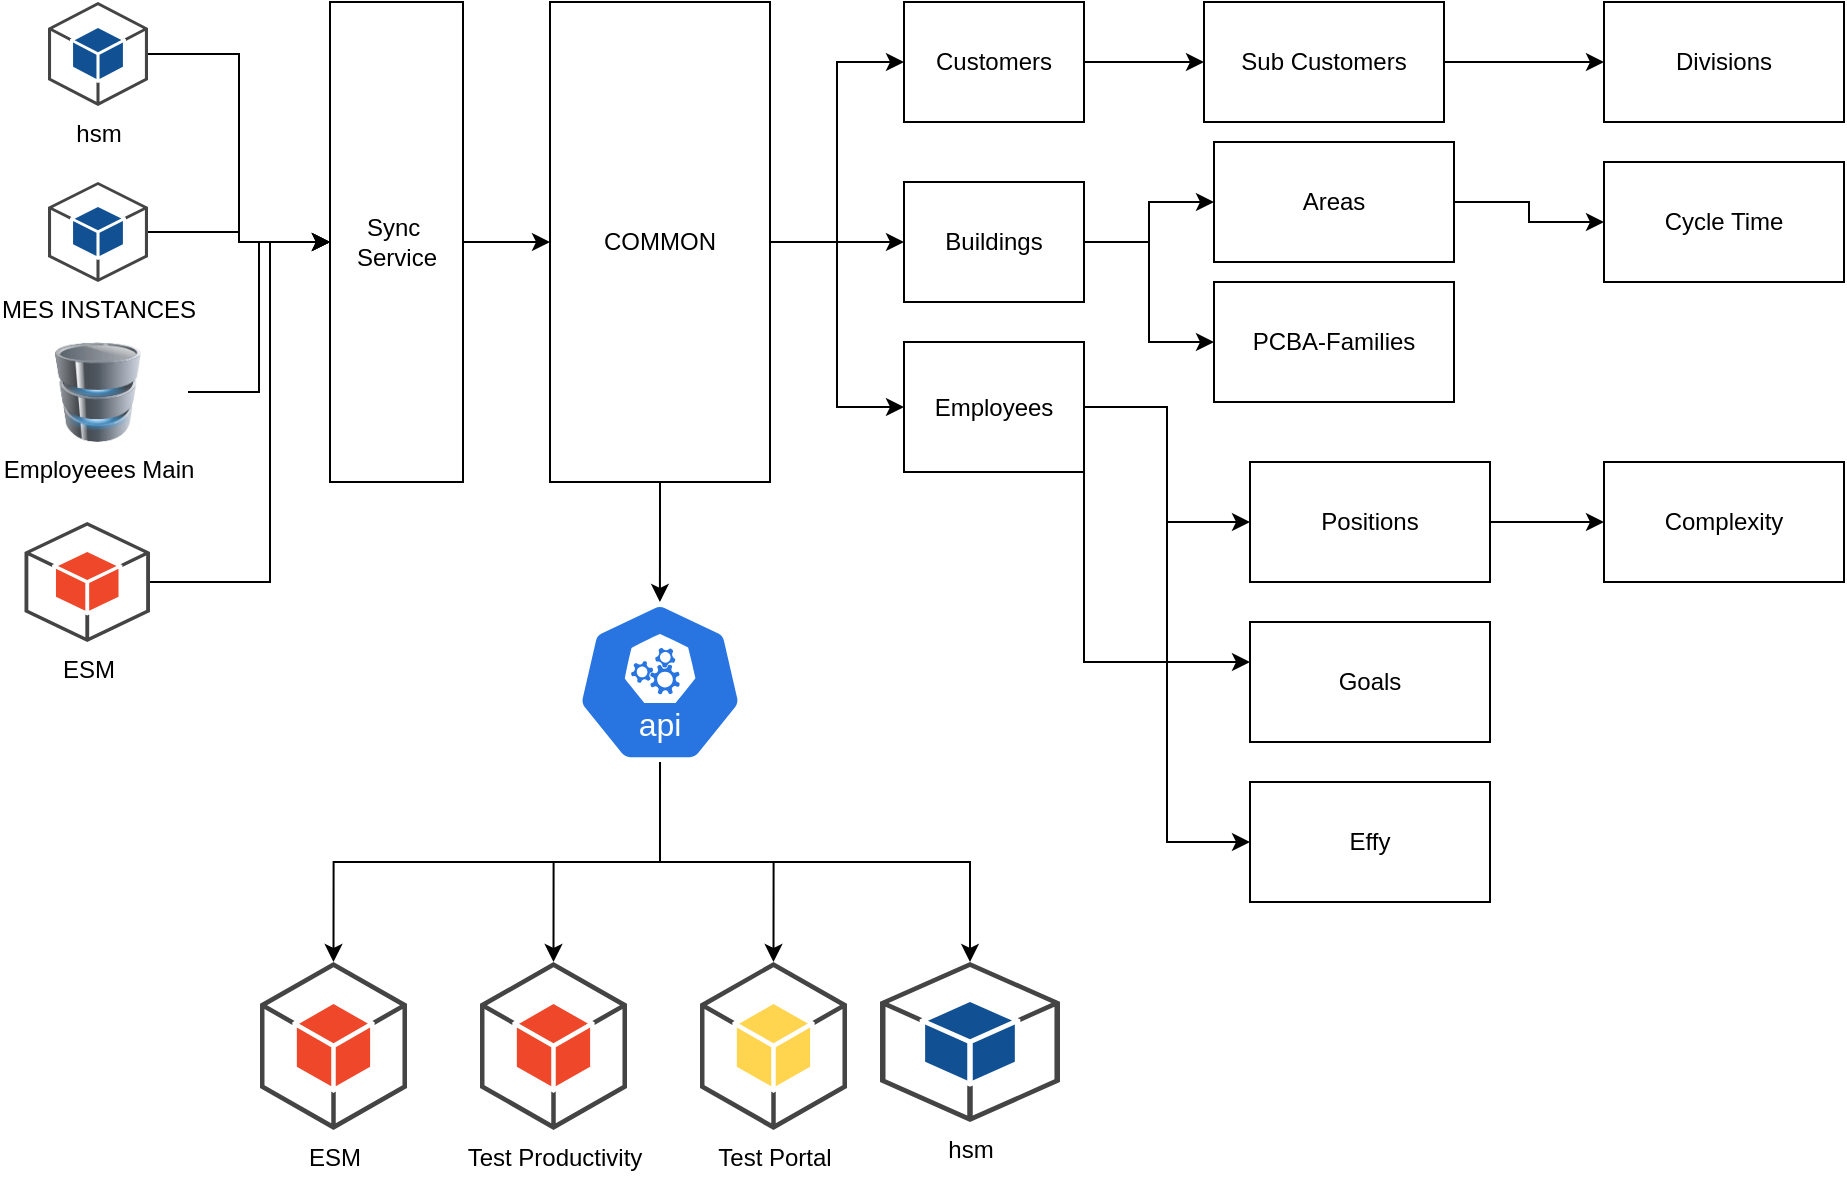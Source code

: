 <mxfile version="24.8.6" pages="2">
  <diagram name="Diagrama Proposal" id="eVCtRf0G2x5u8zt62bL7">
    <mxGraphModel dx="1043" dy="693" grid="1" gridSize="10" guides="1" tooltips="1" connect="1" arrows="1" fold="1" page="1" pageScale="1" pageWidth="850" pageHeight="1100" math="0" shadow="0">
      <root>
        <mxCell id="0" />
        <mxCell id="1" parent="0" />
        <mxCell id="qlRtZmoTXCTp3skXaAc1-45" style="edgeStyle=orthogonalEdgeStyle;rounded=0;orthogonalLoop=1;jettySize=auto;html=1;exitX=1;exitY=0.5;exitDx=0;exitDy=0;entryX=0;entryY=0.5;entryDx=0;entryDy=0;" parent="1" source="qlRtZmoTXCTp3skXaAc1-2" target="qlRtZmoTXCTp3skXaAc1-3" edge="1">
          <mxGeometry relative="1" as="geometry" />
        </mxCell>
        <mxCell id="qlRtZmoTXCTp3skXaAc1-47" style="edgeStyle=orthogonalEdgeStyle;rounded=0;orthogonalLoop=1;jettySize=auto;html=1;exitX=1;exitY=0.5;exitDx=0;exitDy=0;entryX=0;entryY=0.5;entryDx=0;entryDy=0;" parent="1" source="qlRtZmoTXCTp3skXaAc1-2" target="qlRtZmoTXCTp3skXaAc1-16" edge="1">
          <mxGeometry relative="1" as="geometry" />
        </mxCell>
        <mxCell id="qlRtZmoTXCTp3skXaAc1-48" style="edgeStyle=orthogonalEdgeStyle;rounded=0;orthogonalLoop=1;jettySize=auto;html=1;exitX=1;exitY=0.5;exitDx=0;exitDy=0;entryX=0;entryY=0.5;entryDx=0;entryDy=0;" parent="1" source="qlRtZmoTXCTp3skXaAc1-2" target="qlRtZmoTXCTp3skXaAc1-4" edge="1">
          <mxGeometry relative="1" as="geometry" />
        </mxCell>
        <mxCell id="qlRtZmoTXCTp3skXaAc1-57" value="" style="edgeStyle=orthogonalEdgeStyle;rounded=0;orthogonalLoop=1;jettySize=auto;html=1;" parent="1" source="qlRtZmoTXCTp3skXaAc1-2" target="qlRtZmoTXCTp3skXaAc1-56" edge="1">
          <mxGeometry relative="1" as="geometry" />
        </mxCell>
        <mxCell id="qlRtZmoTXCTp3skXaAc1-2" value="COMMON" style="rounded=0;whiteSpace=wrap;html=1;" parent="1" vertex="1">
          <mxGeometry x="280" y="40" width="110" height="240" as="geometry" />
        </mxCell>
        <mxCell id="qlRtZmoTXCTp3skXaAc1-46" value="" style="edgeStyle=orthogonalEdgeStyle;rounded=0;orthogonalLoop=1;jettySize=auto;html=1;" parent="1" source="qlRtZmoTXCTp3skXaAc1-3" target="qlRtZmoTXCTp3skXaAc1-20" edge="1">
          <mxGeometry relative="1" as="geometry" />
        </mxCell>
        <mxCell id="qlRtZmoTXCTp3skXaAc1-3" value="Customers" style="rounded=0;whiteSpace=wrap;html=1;" parent="1" vertex="1">
          <mxGeometry x="457" y="40" width="90" height="60" as="geometry" />
        </mxCell>
        <mxCell id="5sHy7FBwlH3gTu4dbaCG-4" value="" style="edgeStyle=orthogonalEdgeStyle;rounded=0;orthogonalLoop=1;jettySize=auto;html=1;" parent="1" source="qlRtZmoTXCTp3skXaAc1-4" target="5sHy7FBwlH3gTu4dbaCG-3" edge="1">
          <mxGeometry relative="1" as="geometry" />
        </mxCell>
        <mxCell id="5sHy7FBwlH3gTu4dbaCG-6" style="edgeStyle=orthogonalEdgeStyle;rounded=0;orthogonalLoop=1;jettySize=auto;html=1;exitX=1;exitY=0.5;exitDx=0;exitDy=0;" parent="1" source="qlRtZmoTXCTp3skXaAc1-4" target="5sHy7FBwlH3gTu4dbaCG-5" edge="1">
          <mxGeometry relative="1" as="geometry">
            <Array as="points">
              <mxPoint x="547" y="370" />
            </Array>
          </mxGeometry>
        </mxCell>
        <mxCell id="5sHy7FBwlH3gTu4dbaCG-35" style="edgeStyle=orthogonalEdgeStyle;rounded=0;orthogonalLoop=1;jettySize=auto;html=1;exitX=1;exitY=0.5;exitDx=0;exitDy=0;entryX=0;entryY=0.5;entryDx=0;entryDy=0;" parent="1" source="qlRtZmoTXCTp3skXaAc1-4" target="5sHy7FBwlH3gTu4dbaCG-34" edge="1">
          <mxGeometry relative="1" as="geometry" />
        </mxCell>
        <mxCell id="qlRtZmoTXCTp3skXaAc1-4" value="Employees" style="rounded=0;whiteSpace=wrap;html=1;" parent="1" vertex="1">
          <mxGeometry x="457" y="210" width="90" height="65" as="geometry" />
        </mxCell>
        <mxCell id="qlRtZmoTXCTp3skXaAc1-15" style="edgeStyle=orthogonalEdgeStyle;rounded=0;orthogonalLoop=1;jettySize=auto;html=1;exitX=0.5;exitY=1;exitDx=0;exitDy=0;" parent="1" source="qlRtZmoTXCTp3skXaAc1-4" target="qlRtZmoTXCTp3skXaAc1-4" edge="1">
          <mxGeometry relative="1" as="geometry" />
        </mxCell>
        <mxCell id="5sHy7FBwlH3gTu4dbaCG-14" value="" style="edgeStyle=orthogonalEdgeStyle;rounded=0;orthogonalLoop=1;jettySize=auto;html=1;" parent="1" source="qlRtZmoTXCTp3skXaAc1-16" target="5sHy7FBwlH3gTu4dbaCG-13" edge="1">
          <mxGeometry relative="1" as="geometry" />
        </mxCell>
        <mxCell id="5sHy7FBwlH3gTu4dbaCG-17" style="edgeStyle=orthogonalEdgeStyle;rounded=0;orthogonalLoop=1;jettySize=auto;html=1;exitX=1;exitY=0.5;exitDx=0;exitDy=0;entryX=0;entryY=0.5;entryDx=0;entryDy=0;" parent="1" source="qlRtZmoTXCTp3skXaAc1-16" target="5sHy7FBwlH3gTu4dbaCG-16" edge="1">
          <mxGeometry relative="1" as="geometry" />
        </mxCell>
        <mxCell id="qlRtZmoTXCTp3skXaAc1-16" value="Buildings" style="rounded=0;whiteSpace=wrap;html=1;" parent="1" vertex="1">
          <mxGeometry x="457" y="130" width="90" height="60" as="geometry" />
        </mxCell>
        <mxCell id="qlRtZmoTXCTp3skXaAc1-55" value="" style="edgeStyle=orthogonalEdgeStyle;rounded=0;orthogonalLoop=1;jettySize=auto;html=1;" parent="1" source="qlRtZmoTXCTp3skXaAc1-20" target="qlRtZmoTXCTp3skXaAc1-54" edge="1">
          <mxGeometry relative="1" as="geometry" />
        </mxCell>
        <mxCell id="qlRtZmoTXCTp3skXaAc1-20" value="Sub Customers" style="rounded=0;whiteSpace=wrap;html=1;" parent="1" vertex="1">
          <mxGeometry x="607" y="40" width="120" height="60" as="geometry" />
        </mxCell>
        <mxCell id="5sHy7FBwlH3gTu4dbaCG-33" style="edgeStyle=orthogonalEdgeStyle;rounded=0;orthogonalLoop=1;jettySize=auto;html=1;exitX=1;exitY=0.5;exitDx=0;exitDy=0;exitPerimeter=0;entryX=0;entryY=0.5;entryDx=0;entryDy=0;" parent="1" source="qlRtZmoTXCTp3skXaAc1-25" target="qlRtZmoTXCTp3skXaAc1-44" edge="1">
          <mxGeometry relative="1" as="geometry" />
        </mxCell>
        <mxCell id="qlRtZmoTXCTp3skXaAc1-25" value="hsm" style="outlineConnect=0;dashed=0;verticalLabelPosition=bottom;verticalAlign=top;align=center;html=1;shape=mxgraph.aws3.android;fillColor=#115193;gradientColor=none;" parent="1" vertex="1">
          <mxGeometry x="29" y="40" width="50" height="52" as="geometry" />
        </mxCell>
        <mxCell id="5sHy7FBwlH3gTu4dbaCG-32" style="edgeStyle=orthogonalEdgeStyle;rounded=0;orthogonalLoop=1;jettySize=auto;html=1;exitX=1;exitY=0.5;exitDx=0;exitDy=0;" parent="1" source="qlRtZmoTXCTp3skXaAc1-27" target="qlRtZmoTXCTp3skXaAc1-44" edge="1">
          <mxGeometry relative="1" as="geometry" />
        </mxCell>
        <mxCell id="qlRtZmoTXCTp3skXaAc1-27" value="Employeees Main" style="image;html=1;image=img/lib/clip_art/computers/Database_128x128.png" parent="1" vertex="1">
          <mxGeometry x="9" y="210" width="90" height="50" as="geometry" />
        </mxCell>
        <mxCell id="5sHy7FBwlH3gTu4dbaCG-31" style="edgeStyle=orthogonalEdgeStyle;rounded=0;orthogonalLoop=1;jettySize=auto;html=1;exitX=1;exitY=0.5;exitDx=0;exitDy=0;exitPerimeter=0;entryX=0;entryY=0.5;entryDx=0;entryDy=0;" parent="1" source="qlRtZmoTXCTp3skXaAc1-37" target="qlRtZmoTXCTp3skXaAc1-44" edge="1">
          <mxGeometry relative="1" as="geometry" />
        </mxCell>
        <mxCell id="qlRtZmoTXCTp3skXaAc1-37" value="MES INSTANCES" style="outlineConnect=0;dashed=0;verticalLabelPosition=bottom;verticalAlign=top;align=center;html=1;shape=mxgraph.aws3.android;fillColor=#115193;gradientColor=none;" parent="1" vertex="1">
          <mxGeometry x="29" y="130" width="50" height="50" as="geometry" />
        </mxCell>
        <mxCell id="qlRtZmoTXCTp3skXaAc1-53" value="" style="edgeStyle=orthogonalEdgeStyle;rounded=0;orthogonalLoop=1;jettySize=auto;html=1;" parent="1" source="qlRtZmoTXCTp3skXaAc1-44" target="qlRtZmoTXCTp3skXaAc1-2" edge="1">
          <mxGeometry relative="1" as="geometry" />
        </mxCell>
        <mxCell id="qlRtZmoTXCTp3skXaAc1-44" value="&lt;div&gt;Sync&amp;nbsp;&lt;/div&gt;&lt;div&gt;Service&lt;/div&gt;" style="rounded=0;whiteSpace=wrap;html=1;" parent="1" vertex="1">
          <mxGeometry x="170" y="40" width="66.5" height="240" as="geometry" />
        </mxCell>
        <mxCell id="qlRtZmoTXCTp3skXaAc1-54" value="Divisions" style="whiteSpace=wrap;html=1;rounded=0;" parent="1" vertex="1">
          <mxGeometry x="807" y="40" width="120" height="60" as="geometry" />
        </mxCell>
        <mxCell id="qlRtZmoTXCTp3skXaAc1-56" value="" style="aspect=fixed;sketch=0;html=1;dashed=0;whitespace=wrap;verticalLabelPosition=bottom;verticalAlign=top;fillColor=#2875E2;strokeColor=#ffffff;points=[[0.005,0.63,0],[0.1,0.2,0],[0.9,0.2,0],[0.5,0,0],[0.995,0.63,0],[0.72,0.99,0],[0.5,1,0],[0.28,0.99,0]];shape=mxgraph.kubernetes.icon2;kubernetesLabel=1;prIcon=api" parent="1" vertex="1">
          <mxGeometry x="293.34" y="340" width="83.33" height="80" as="geometry" />
        </mxCell>
        <mxCell id="5sHy7FBwlH3gTu4dbaCG-29" style="edgeStyle=orthogonalEdgeStyle;rounded=0;orthogonalLoop=1;jettySize=auto;html=1;exitX=1;exitY=0.5;exitDx=0;exitDy=0;exitPerimeter=0;entryX=0;entryY=0.5;entryDx=0;entryDy=0;" parent="1" source="5sHy7FBwlH3gTu4dbaCG-1" target="qlRtZmoTXCTp3skXaAc1-44" edge="1">
          <mxGeometry relative="1" as="geometry">
            <Array as="points">
              <mxPoint x="140" y="330" />
              <mxPoint x="140" y="160" />
            </Array>
          </mxGeometry>
        </mxCell>
        <mxCell id="5sHy7FBwlH3gTu4dbaCG-1" value="&lt;div&gt;ESM&lt;/div&gt;&lt;div&gt;&lt;br&gt;&lt;/div&gt;" style="outlineConnect=0;dashed=0;verticalLabelPosition=bottom;verticalAlign=top;align=center;html=1;shape=mxgraph.aws3.android;fillColor=#EE472A;gradientColor=none;" parent="1" vertex="1">
          <mxGeometry x="17.25" y="300" width="62.75" height="60" as="geometry" />
        </mxCell>
        <mxCell id="5sHy7FBwlH3gTu4dbaCG-2" value="&lt;div&gt;ESM&lt;/div&gt;&lt;div&gt;&lt;br&gt;&lt;/div&gt;" style="outlineConnect=0;dashed=0;verticalLabelPosition=bottom;verticalAlign=top;align=center;html=1;shape=mxgraph.aws3.android;fillColor=#EE472A;gradientColor=none;" parent="1" vertex="1">
          <mxGeometry x="135" y="520" width="73.5" height="84" as="geometry" />
        </mxCell>
        <mxCell id="5sHy7FBwlH3gTu4dbaCG-21" value="" style="edgeStyle=orthogonalEdgeStyle;rounded=0;orthogonalLoop=1;jettySize=auto;html=1;" parent="1" source="5sHy7FBwlH3gTu4dbaCG-3" target="5sHy7FBwlH3gTu4dbaCG-20" edge="1">
          <mxGeometry relative="1" as="geometry" />
        </mxCell>
        <mxCell id="5sHy7FBwlH3gTu4dbaCG-3" value="Positions" style="whiteSpace=wrap;html=1;rounded=0;" parent="1" vertex="1">
          <mxGeometry x="630" y="270" width="120" height="60" as="geometry" />
        </mxCell>
        <mxCell id="5sHy7FBwlH3gTu4dbaCG-5" value="Goals" style="whiteSpace=wrap;html=1;rounded=0;" parent="1" vertex="1">
          <mxGeometry x="630" y="350" width="120" height="60" as="geometry" />
        </mxCell>
        <mxCell id="5sHy7FBwlH3gTu4dbaCG-8" style="edgeStyle=orthogonalEdgeStyle;rounded=0;orthogonalLoop=1;jettySize=auto;html=1;exitX=0.5;exitY=1;exitDx=0;exitDy=0;exitPerimeter=0;entryX=0.5;entryY=0;entryDx=0;entryDy=0;entryPerimeter=0;" parent="1" source="qlRtZmoTXCTp3skXaAc1-56" target="5sHy7FBwlH3gTu4dbaCG-2" edge="1">
          <mxGeometry relative="1" as="geometry" />
        </mxCell>
        <mxCell id="5sHy7FBwlH3gTu4dbaCG-9" value="Test Productivity" style="outlineConnect=0;dashed=0;verticalLabelPosition=bottom;verticalAlign=top;align=center;html=1;shape=mxgraph.aws3.android;fillColor=#EE472A;gradientColor=none;" parent="1" vertex="1">
          <mxGeometry x="245" y="520" width="73.5" height="84" as="geometry" />
        </mxCell>
        <mxCell id="5sHy7FBwlH3gTu4dbaCG-10" style="edgeStyle=orthogonalEdgeStyle;rounded=0;orthogonalLoop=1;jettySize=auto;html=1;exitX=0.5;exitY=1;exitDx=0;exitDy=0;exitPerimeter=0;entryX=0.5;entryY=0;entryDx=0;entryDy=0;entryPerimeter=0;" parent="1" source="qlRtZmoTXCTp3skXaAc1-56" target="5sHy7FBwlH3gTu4dbaCG-9" edge="1">
          <mxGeometry relative="1" as="geometry" />
        </mxCell>
        <mxCell id="5sHy7FBwlH3gTu4dbaCG-11" value="Test Portal" style="outlineConnect=0;dashed=0;verticalLabelPosition=bottom;verticalAlign=top;align=center;html=1;shape=mxgraph.aws3.android;fillColor=#FFD44F;gradientColor=none;" parent="1" vertex="1">
          <mxGeometry x="355" y="520" width="73.5" height="84" as="geometry" />
        </mxCell>
        <mxCell id="5sHy7FBwlH3gTu4dbaCG-12" style="edgeStyle=orthogonalEdgeStyle;rounded=0;orthogonalLoop=1;jettySize=auto;html=1;exitX=0.5;exitY=1;exitDx=0;exitDy=0;exitPerimeter=0;entryX=0.5;entryY=0;entryDx=0;entryDy=0;entryPerimeter=0;" parent="1" source="qlRtZmoTXCTp3skXaAc1-56" target="5sHy7FBwlH3gTu4dbaCG-11" edge="1">
          <mxGeometry relative="1" as="geometry" />
        </mxCell>
        <mxCell id="5sHy7FBwlH3gTu4dbaCG-27" style="edgeStyle=orthogonalEdgeStyle;rounded=0;orthogonalLoop=1;jettySize=auto;html=1;exitX=1;exitY=0.5;exitDx=0;exitDy=0;entryX=0;entryY=0.5;entryDx=0;entryDy=0;" parent="1" source="5sHy7FBwlH3gTu4dbaCG-13" target="5sHy7FBwlH3gTu4dbaCG-26" edge="1">
          <mxGeometry relative="1" as="geometry" />
        </mxCell>
        <mxCell id="5sHy7FBwlH3gTu4dbaCG-13" value="Areas" style="whiteSpace=wrap;html=1;rounded=0;" parent="1" vertex="1">
          <mxGeometry x="612" y="110" width="120" height="60" as="geometry" />
        </mxCell>
        <mxCell id="5sHy7FBwlH3gTu4dbaCG-16" value="PCBA-Families" style="whiteSpace=wrap;html=1;rounded=0;" parent="1" vertex="1">
          <mxGeometry x="612" y="180" width="120" height="60" as="geometry" />
        </mxCell>
        <mxCell id="5sHy7FBwlH3gTu4dbaCG-18" value="hsm" style="outlineConnect=0;dashed=0;verticalLabelPosition=bottom;verticalAlign=top;align=center;html=1;shape=mxgraph.aws3.android;fillColor=#115193;gradientColor=none;" parent="1" vertex="1">
          <mxGeometry x="445" y="520" width="90" height="80" as="geometry" />
        </mxCell>
        <mxCell id="5sHy7FBwlH3gTu4dbaCG-20" value="Complexity" style="whiteSpace=wrap;html=1;rounded=0;" parent="1" vertex="1">
          <mxGeometry x="807" y="270" width="120" height="60" as="geometry" />
        </mxCell>
        <mxCell id="5sHy7FBwlH3gTu4dbaCG-26" value="Cycle Time" style="whiteSpace=wrap;html=1;rounded=0;" parent="1" vertex="1">
          <mxGeometry x="807" y="120" width="120" height="60" as="geometry" />
        </mxCell>
        <mxCell id="5sHy7FBwlH3gTu4dbaCG-28" style="edgeStyle=orthogonalEdgeStyle;rounded=0;orthogonalLoop=1;jettySize=auto;html=1;exitX=0.5;exitY=1;exitDx=0;exitDy=0;exitPerimeter=0;entryX=0.5;entryY=0;entryDx=0;entryDy=0;entryPerimeter=0;" parent="1" source="qlRtZmoTXCTp3skXaAc1-56" target="5sHy7FBwlH3gTu4dbaCG-18" edge="1">
          <mxGeometry relative="1" as="geometry" />
        </mxCell>
        <mxCell id="5sHy7FBwlH3gTu4dbaCG-34" value="Effy" style="whiteSpace=wrap;html=1;rounded=0;" parent="1" vertex="1">
          <mxGeometry x="630" y="430" width="120" height="60" as="geometry" />
        </mxCell>
      </root>
    </mxGraphModel>
  </diagram>
  <diagram id="Ps2VhXncvJu6fRhswcO3" name="Diagrama Actual">
    <mxGraphModel dx="1043" dy="693" grid="1" gridSize="10" guides="1" tooltips="1" connect="1" arrows="1" fold="1" page="1" pageScale="1" pageWidth="850" pageHeight="1100" math="0" shadow="0">
      <root>
        <mxCell id="0" />
        <mxCell id="1" parent="0" />
        <mxCell id="3R8vYVUgDnenjvreVEUM-1" value="&lt;div&gt;ESM&lt;/div&gt;&lt;div&gt;&lt;br&gt;&lt;/div&gt;" style="outlineConnect=0;dashed=0;verticalLabelPosition=bottom;verticalAlign=top;align=center;html=1;shape=mxgraph.aws3.android;fillColor=#EE472A;gradientColor=none;" vertex="1" parent="1">
          <mxGeometry x="333.25" y="140" width="73.5" height="84" as="geometry" />
        </mxCell>
        <mxCell id="3R8vYVUgDnenjvreVEUM-2" value="Test Productivity" style="outlineConnect=0;dashed=0;verticalLabelPosition=bottom;verticalAlign=top;align=center;html=1;shape=mxgraph.aws3.android;fillColor=#EE472A;gradientColor=none;" vertex="1" parent="1">
          <mxGeometry x="30" y="400" width="73.5" height="84" as="geometry" />
        </mxCell>
        <mxCell id="3R8vYVUgDnenjvreVEUM-3" value="Test Portal" style="outlineConnect=0;dashed=0;verticalLabelPosition=bottom;verticalAlign=top;align=center;html=1;shape=mxgraph.aws3.android;fillColor=#FFD44F;gradientColor=none;" vertex="1" parent="1">
          <mxGeometry x="70" y="140" width="73.5" height="84" as="geometry" />
        </mxCell>
        <mxCell id="3R8vYVUgDnenjvreVEUM-4" value="HCM" style="outlineConnect=0;dashed=0;verticalLabelPosition=bottom;verticalAlign=top;align=center;html=1;shape=mxgraph.aws3.android;fillColor=#115193;gradientColor=none;" vertex="1" parent="1">
          <mxGeometry x="551.75" y="310" width="90" height="80" as="geometry" />
        </mxCell>
        <mxCell id="wysKM_fno3OkaRkeMQxB-1" value="MES INSTANCES" style="outlineConnect=0;dashed=0;verticalLabelPosition=bottom;verticalAlign=top;align=center;html=1;shape=mxgraph.aws3.android;fillColor=#115193;gradientColor=none;" vertex="1" parent="1">
          <mxGeometry x="350" y="710" width="95" height="90" as="geometry" />
        </mxCell>
        <mxCell id="Rrz7fAjH_66EdpaFMOYG-9" value="KPI Legacy" style="outlineConnect=0;dashed=0;verticalLabelPosition=bottom;verticalAlign=top;align=center;html=1;shape=mxgraph.aws3.android;fillColor=#FFD44F;gradientColor=none;" vertex="1" parent="1">
          <mxGeometry x="560" y="158" width="73.5" height="84" as="geometry" />
        </mxCell>
        <mxCell id="Rrz7fAjH_66EdpaFMOYG-12" value="Traceability" style="outlineConnect=0;dashed=0;verticalLabelPosition=bottom;verticalAlign=top;align=center;html=1;shape=mxgraph.aws3.android;fillColor=#115193;gradientColor=none;" vertex="1" parent="1">
          <mxGeometry x="543.5" y="540" width="90" height="80" as="geometry" />
        </mxCell>
        <mxCell id="yoReeoddJAhKMAdD9oGb-1" value="Employeees Main" style="image;html=1;image=img/lib/clip_art/computers/Database_128x128.png" vertex="1" parent="1">
          <mxGeometry x="40" y="580" width="90" height="50" as="geometry" />
        </mxCell>
        <mxCell id="yoReeoddJAhKMAdD9oGb-11" value="" style="endArrow=classic;html=1;rounded=0;exitX=1;exitY=0.25;exitDx=0;exitDy=0;exitPerimeter=0;entryX=0.5;entryY=1;entryDx=0;entryDy=0;entryPerimeter=0;" edge="1" parent="1" source="3R8vYVUgDnenjvreVEUM-2" target="3R8vYVUgDnenjvreVEUM-1">
          <mxGeometry width="50" height="50" relative="1" as="geometry">
            <mxPoint x="172.75" y="388" as="sourcePoint" />
            <mxPoint x="362.5" y="190" as="targetPoint" />
          </mxGeometry>
        </mxCell>
        <mxCell id="yoReeoddJAhKMAdD9oGb-12" value="&lt;div align=&quot;justify&quot;&gt;Buildings - Areas - Families-&amp;nbsp; Position - Technicials&lt;/div&gt;&amp;nbsp;- Customers -&amp;nbsp; WorkHoursShifts" style="edgeLabel;html=1;align=center;verticalAlign=middle;resizable=0;points=[];" vertex="1" connectable="0" parent="yoReeoddJAhKMAdD9oGb-11">
          <mxGeometry x="0.076" y="-8" relative="1" as="geometry">
            <mxPoint x="30" y="-32" as="offset" />
          </mxGeometry>
        </mxCell>
        <mxCell id="yoReeoddJAhKMAdD9oGb-13" value="" style="endArrow=classic;html=1;rounded=0;exitX=1;exitY=0.25;exitDx=0;exitDy=0;exitPerimeter=0;entryX=0;entryY=0.75;entryDx=0;entryDy=0;entryPerimeter=0;" edge="1" parent="1" source="3R8vYVUgDnenjvreVEUM-2" target="Rrz7fAjH_66EdpaFMOYG-9">
          <mxGeometry width="50" height="50" relative="1" as="geometry">
            <mxPoint x="340" y="420" as="sourcePoint" />
            <mxPoint x="390" y="370" as="targetPoint" />
          </mxGeometry>
        </mxCell>
        <mxCell id="yoReeoddJAhKMAdD9oGb-14" value="Parts Number" style="edgeLabel;html=1;align=center;verticalAlign=middle;resizable=0;points=[];" vertex="1" connectable="0" parent="yoReeoddJAhKMAdD9oGb-13">
          <mxGeometry x="0.128" y="-4" relative="1" as="geometry">
            <mxPoint x="-120" y="47" as="offset" />
          </mxGeometry>
        </mxCell>
        <mxCell id="yoReeoddJAhKMAdD9oGb-16" value="" style="endArrow=classic;html=1;rounded=0;exitX=0.5;exitY=0;exitDx=0;exitDy=0;exitPerimeter=0;" edge="1" parent="1" source="3R8vYVUgDnenjvreVEUM-2" target="3R8vYVUgDnenjvreVEUM-3">
          <mxGeometry width="50" height="50" relative="1" as="geometry">
            <mxPoint x="340" y="420" as="sourcePoint" />
            <mxPoint x="390" y="370" as="targetPoint" />
            <Array as="points">
              <mxPoint x="70" y="300" />
            </Array>
          </mxGeometry>
        </mxCell>
        <mxCell id="yoReeoddJAhKMAdD9oGb-17" value="Effy&amp;nbsp; - Repair Productivity" style="edgeLabel;html=1;align=center;verticalAlign=middle;resizable=0;points=[];" vertex="1" connectable="0" parent="yoReeoddJAhKMAdD9oGb-16">
          <mxGeometry x="-0.101" y="-2" relative="1" as="geometry">
            <mxPoint as="offset" />
          </mxGeometry>
        </mxCell>
        <mxCell id="yoReeoddJAhKMAdD9oGb-18" value="" style="endArrow=classic;html=1;rounded=0;entryX=0;entryY=0.5;entryDx=0;entryDy=0;entryPerimeter=0;exitX=1;exitY=0.5;exitDx=0;exitDy=0;exitPerimeter=0;" edge="1" parent="1" source="3R8vYVUgDnenjvreVEUM-2" target="3R8vYVUgDnenjvreVEUM-4">
          <mxGeometry width="50" height="50" relative="1" as="geometry">
            <mxPoint x="340" y="390" as="sourcePoint" />
            <mxPoint x="390" y="340" as="targetPoint" />
          </mxGeometry>
        </mxCell>
        <mxCell id="yoReeoddJAhKMAdD9oGb-19" value="Technician Users" style="edgeLabel;html=1;align=center;verticalAlign=middle;resizable=0;points=[];" vertex="1" connectable="0" parent="yoReeoddJAhKMAdD9oGb-18">
          <mxGeometry x="0.021" y="-3" relative="1" as="geometry">
            <mxPoint x="-1" as="offset" />
          </mxGeometry>
        </mxCell>
        <mxCell id="OBIlrA8m6l-wOlVA2uXT-1" value="PCT" style="outlineConnect=0;dashed=0;verticalLabelPosition=bottom;verticalAlign=top;align=center;html=1;shape=mxgraph.aws3.android;fillColor=#205E00;gradientColor=none;" vertex="1" parent="1">
          <mxGeometry x="568.25" y="420" width="73.5" height="84" as="geometry" />
        </mxCell>
        <mxCell id="OBIlrA8m6l-wOlVA2uXT-4" value="" style="endArrow=classic;html=1;rounded=0;entryX=1;entryY=0;entryDx=0;entryDy=0;exitX=0;exitY=0.75;exitDx=0;exitDy=0;exitPerimeter=0;" edge="1" parent="1" source="OBIlrA8m6l-wOlVA2uXT-1" target="yoReeoddJAhKMAdD9oGb-1">
          <mxGeometry width="50" height="50" relative="1" as="geometry">
            <mxPoint x="340" y="550" as="sourcePoint" />
            <mxPoint x="390" y="500" as="targetPoint" />
          </mxGeometry>
        </mxCell>
        <mxCell id="OBIlrA8m6l-wOlVA2uXT-7" value="User Info" style="edgeLabel;html=1;align=center;verticalAlign=middle;resizable=0;points=[];" vertex="1" connectable="0" parent="OBIlrA8m6l-wOlVA2uXT-4">
          <mxGeometry x="-0.327" y="3" relative="1" as="geometry">
            <mxPoint x="1" as="offset" />
          </mxGeometry>
        </mxCell>
        <mxCell id="OBIlrA8m6l-wOlVA2uXT-8" value="" style="endArrow=classic;html=1;rounded=0;entryX=1;entryY=0;entryDx=0;entryDy=0;exitX=0;exitY=0.25;exitDx=0;exitDy=0;exitPerimeter=0;" edge="1" parent="1" source="Rrz7fAjH_66EdpaFMOYG-12" target="yoReeoddJAhKMAdD9oGb-1">
          <mxGeometry width="50" height="50" relative="1" as="geometry">
            <mxPoint x="340" y="550" as="sourcePoint" />
            <mxPoint x="390" y="500" as="targetPoint" />
          </mxGeometry>
        </mxCell>
        <mxCell id="OBIlrA8m6l-wOlVA2uXT-9" value="User Info" style="edgeLabel;html=1;align=center;verticalAlign=middle;resizable=0;points=[];" vertex="1" connectable="0" parent="OBIlrA8m6l-wOlVA2uXT-8">
          <mxGeometry x="-0.273" y="1" relative="1" as="geometry">
            <mxPoint as="offset" />
          </mxGeometry>
        </mxCell>
        <mxCell id="OBIlrA8m6l-wOlVA2uXT-10" value="" style="endArrow=classic;html=1;rounded=0;exitX=1;exitY=0.5;exitDx=0;exitDy=0;exitPerimeter=0;entryX=0.5;entryY=0;entryDx=0;entryDy=0;entryPerimeter=0;" edge="1" parent="1" source="3R8vYVUgDnenjvreVEUM-2" target="wysKM_fno3OkaRkeMQxB-1">
          <mxGeometry width="50" height="50" relative="1" as="geometry">
            <mxPoint x="290" y="550" as="sourcePoint" />
            <mxPoint x="340" y="500" as="targetPoint" />
          </mxGeometry>
        </mxCell>
        <mxCell id="OBIlrA8m6l-wOlVA2uXT-13" value="Data" style="edgeLabel;html=1;align=center;verticalAlign=middle;resizable=0;points=[];" vertex="1" connectable="0" parent="OBIlrA8m6l-wOlVA2uXT-10">
          <mxGeometry x="-0.148" y="5" relative="1" as="geometry">
            <mxPoint as="offset" />
          </mxGeometry>
        </mxCell>
        <mxCell id="OBIlrA8m6l-wOlVA2uXT-12" value="" style="endArrow=classic;html=1;rounded=0;entryX=0.5;entryY=0;entryDx=0;entryDy=0;entryPerimeter=0;exitX=0;exitY=0.25;exitDx=0;exitDy=0;exitPerimeter=0;" edge="1" parent="1" source="Rrz7fAjH_66EdpaFMOYG-12" target="wysKM_fno3OkaRkeMQxB-1">
          <mxGeometry width="50" height="50" relative="1" as="geometry">
            <mxPoint x="290" y="550" as="sourcePoint" />
            <mxPoint x="340" y="500" as="targetPoint" />
          </mxGeometry>
        </mxCell>
        <mxCell id="OBIlrA8m6l-wOlVA2uXT-14" value="Data" style="edgeLabel;html=1;align=center;verticalAlign=middle;resizable=0;points=[];" vertex="1" connectable="0" parent="OBIlrA8m6l-wOlVA2uXT-12">
          <mxGeometry x="0.042" y="-3" relative="1" as="geometry">
            <mxPoint as="offset" />
          </mxGeometry>
        </mxCell>
        <mxCell id="OBIlrA8m6l-wOlVA2uXT-15" value="" style="curved=1;endArrow=classic;html=1;rounded=0;exitX=0;exitY=0.25;exitDx=0;exitDy=0;exitPerimeter=0;" edge="1" parent="1" source="Rrz7fAjH_66EdpaFMOYG-12">
          <mxGeometry width="50" height="50" relative="1" as="geometry">
            <mxPoint x="290" y="470" as="sourcePoint" />
            <mxPoint x="550" y="350" as="targetPoint" />
            <Array as="points">
              <mxPoint x="530" y="470" />
              <mxPoint x="290" y="420" />
            </Array>
          </mxGeometry>
        </mxCell>
        <mxCell id="OBIlrA8m6l-wOlVA2uXT-16" value="Users - Positions - Head Count" style="edgeLabel;html=1;align=center;verticalAlign=middle;resizable=0;points=[];" vertex="1" connectable="0" parent="OBIlrA8m6l-wOlVA2uXT-15">
          <mxGeometry x="-0.4" relative="1" as="geometry">
            <mxPoint as="offset" />
          </mxGeometry>
        </mxCell>
        <mxCell id="OBIlrA8m6l-wOlVA2uXT-17" value="" style="endArrow=classic;html=1;rounded=0;exitX=1;exitY=0.75;exitDx=0;exitDy=0;exitPerimeter=0;entryX=1;entryY=0.25;entryDx=0;entryDy=0;entryPerimeter=0;" edge="1" parent="1" source="3R8vYVUgDnenjvreVEUM-3" target="3R8vYVUgDnenjvreVEUM-2">
          <mxGeometry width="50" height="50" relative="1" as="geometry">
            <mxPoint x="300" y="400" as="sourcePoint" />
            <mxPoint x="340" y="370" as="targetPoint" />
          </mxGeometry>
        </mxCell>
        <mxCell id="OBIlrA8m6l-wOlVA2uXT-18" value="Diag - Repair Data" style="edgeLabel;html=1;align=center;verticalAlign=middle;resizable=0;points=[];" vertex="1" connectable="0" parent="OBIlrA8m6l-wOlVA2uXT-17">
          <mxGeometry x="-0.253" y="-2" relative="1" as="geometry">
            <mxPoint x="2" y="13" as="offset" />
          </mxGeometry>
        </mxCell>
        <mxCell id="OBIlrA8m6l-wOlVA2uXT-19" value="" style="endArrow=classic;html=1;rounded=0;exitX=1;exitY=0.75;exitDx=0;exitDy=0;exitPerimeter=0;entryX=0.5;entryY=0;entryDx=0;entryDy=0;" edge="1" parent="1" source="3R8vYVUgDnenjvreVEUM-3" target="yoReeoddJAhKMAdD9oGb-1">
          <mxGeometry width="50" height="50" relative="1" as="geometry">
            <mxPoint x="290" y="420" as="sourcePoint" />
            <mxPoint x="340" y="370" as="targetPoint" />
          </mxGeometry>
        </mxCell>
        <mxCell id="OBIlrA8m6l-wOlVA2uXT-20" value="Employees" style="edgeLabel;html=1;align=center;verticalAlign=middle;resizable=0;points=[];" vertex="1" connectable="0" parent="OBIlrA8m6l-wOlVA2uXT-19">
          <mxGeometry x="0.591" y="2" relative="1" as="geometry">
            <mxPoint as="offset" />
          </mxGeometry>
        </mxCell>
        <mxCell id="OBIlrA8m6l-wOlVA2uXT-21" value="" style="endArrow=classic;html=1;rounded=0;entryX=1;entryY=0.75;entryDx=0;entryDy=0;entryPerimeter=0;exitX=0;exitY=0.25;exitDx=0;exitDy=0;exitPerimeter=0;" edge="1" parent="1" source="3R8vYVUgDnenjvreVEUM-4" target="3R8vYVUgDnenjvreVEUM-1">
          <mxGeometry width="50" height="50" relative="1" as="geometry">
            <mxPoint x="290" y="470" as="sourcePoint" />
            <mxPoint x="340" y="420" as="targetPoint" />
          </mxGeometry>
        </mxCell>
        <mxCell id="OBIlrA8m6l-wOlVA2uXT-22" value="Goals(Project - Employees)" style="edgeLabel;html=1;align=center;verticalAlign=middle;resizable=0;points=[];" vertex="1" connectable="0" parent="OBIlrA8m6l-wOlVA2uXT-21">
          <mxGeometry x="-0.294" y="-3" relative="1" as="geometry">
            <mxPoint x="28" y="17" as="offset" />
          </mxGeometry>
        </mxCell>
        <mxCell id="OBIlrA8m6l-wOlVA2uXT-23" value="Te Cube 2000" style="outlineConnect=0;dashed=0;verticalLabelPosition=bottom;verticalAlign=top;align=center;html=1;shape=mxgraph.aws3.android;fillColor=#8CC64F;gradientColor=none;" vertex="1" parent="1">
          <mxGeometry x="210" y="140" width="73.5" height="84" as="geometry" />
        </mxCell>
        <mxCell id="OBIlrA8m6l-wOlVA2uXT-24" value="" style="endArrow=classic;html=1;rounded=0;entryX=1;entryY=0.25;entryDx=0;entryDy=0;entryPerimeter=0;exitX=0;exitY=0.25;exitDx=0;exitDy=0;exitPerimeter=0;" edge="1" parent="1" source="3R8vYVUgDnenjvreVEUM-4" target="OBIlrA8m6l-wOlVA2uXT-23">
          <mxGeometry width="50" height="50" relative="1" as="geometry">
            <mxPoint x="290" y="390" as="sourcePoint" />
            <mxPoint x="340" y="340" as="targetPoint" />
          </mxGeometry>
        </mxCell>
        <mxCell id="OBIlrA8m6l-wOlVA2uXT-26" value="Customers" style="edgeLabel;html=1;align=center;verticalAlign=middle;resizable=0;points=[];" vertex="1" connectable="0" parent="OBIlrA8m6l-wOlVA2uXT-24">
          <mxGeometry x="0.074" y="4" relative="1" as="geometry">
            <mxPoint x="19" y="7" as="offset" />
          </mxGeometry>
        </mxCell>
        <mxCell id="OBIlrA8m6l-wOlVA2uXT-28" value="ESD" style="outlineConnect=0;dashed=0;verticalLabelPosition=bottom;verticalAlign=top;align=center;html=1;shape=mxgraph.aws3.android;fillColor=#5A69A4;gradientColor=none;" vertex="1" parent="1">
          <mxGeometry x="240" y="690" width="73.5" height="84" as="geometry" />
        </mxCell>
        <mxCell id="OBIlrA8m6l-wOlVA2uXT-34" value="" style="endArrow=classic;html=1;rounded=0;entryX=1;entryY=0.5;entryDx=0;entryDy=0;exitX=0.5;exitY=0;exitDx=0;exitDy=0;exitPerimeter=0;" edge="1" parent="1" source="OBIlrA8m6l-wOlVA2uXT-28" target="yoReeoddJAhKMAdD9oGb-1">
          <mxGeometry width="50" height="50" relative="1" as="geometry">
            <mxPoint x="290" y="530" as="sourcePoint" />
            <mxPoint x="340" y="480" as="targetPoint" />
          </mxGeometry>
        </mxCell>
        <mxCell id="OBIlrA8m6l-wOlVA2uXT-35" value="Users Info" style="edgeLabel;html=1;align=center;verticalAlign=middle;resizable=0;points=[];" vertex="1" connectable="0" parent="OBIlrA8m6l-wOlVA2uXT-34">
          <mxGeometry x="0.303" y="2" relative="1" as="geometry">
            <mxPoint y="1" as="offset" />
          </mxGeometry>
        </mxCell>
        <mxCell id="OBIlrA8m6l-wOlVA2uXT-36" value="" style="curved=1;endArrow=classic;html=1;rounded=0;exitX=0;exitY=0.25;exitDx=0;exitDy=0;exitPerimeter=0;entryX=0;entryY=0.75;entryDx=0;entryDy=0;entryPerimeter=0;" edge="1" parent="1" source="Rrz7fAjH_66EdpaFMOYG-12" target="Rrz7fAjH_66EdpaFMOYG-9">
          <mxGeometry width="50" height="50" relative="1" as="geometry">
            <mxPoint x="290" y="530" as="sourcePoint" />
            <mxPoint x="340" y="480" as="targetPoint" />
            <Array as="points">
              <mxPoint x="470" y="500" />
              <mxPoint x="380" y="510" />
              <mxPoint x="420" y="480" />
              <mxPoint x="290" y="480" />
              <mxPoint x="510" y="410" />
            </Array>
          </mxGeometry>
        </mxCell>
        <mxCell id="OBIlrA8m6l-wOlVA2uXT-37" value="Part Numbers" style="edgeLabel;html=1;align=center;verticalAlign=middle;resizable=0;points=[];" vertex="1" connectable="0" parent="OBIlrA8m6l-wOlVA2uXT-36">
          <mxGeometry x="-0.322" y="4" relative="1" as="geometry">
            <mxPoint as="offset" />
          </mxGeometry>
        </mxCell>
        <mxCell id="OBIlrA8m6l-wOlVA2uXT-38" value="Wasmon" style="outlineConnect=0;dashed=0;verticalLabelPosition=bottom;verticalAlign=top;align=center;html=1;shape=mxgraph.aws3.android;fillColor=#115193;gradientColor=none;" vertex="1" parent="1">
          <mxGeometry x="543.5" y="654" width="90" height="80" as="geometry" />
        </mxCell>
        <mxCell id="OBIlrA8m6l-wOlVA2uXT-39" value="" style="endArrow=classic;html=1;rounded=0;exitX=0;exitY=0.25;exitDx=0;exitDy=0;exitPerimeter=0;" edge="1" parent="1" source="OBIlrA8m6l-wOlVA2uXT-38" target="yoReeoddJAhKMAdD9oGb-1">
          <mxGeometry width="50" height="50" relative="1" as="geometry">
            <mxPoint x="290" y="610" as="sourcePoint" />
            <mxPoint x="340" y="560" as="targetPoint" />
          </mxGeometry>
        </mxCell>
        <mxCell id="OBIlrA8m6l-wOlVA2uXT-40" value="UserInfo" style="edgeLabel;html=1;align=center;verticalAlign=middle;resizable=0;points=[];" vertex="1" connectable="0" parent="OBIlrA8m6l-wOlVA2uXT-39">
          <mxGeometry x="-0.108" y="-4" relative="1" as="geometry">
            <mxPoint as="offset" />
          </mxGeometry>
        </mxCell>
        <mxCell id="OBIlrA8m6l-wOlVA2uXT-41" value="TEA" style="outlineConnect=0;dashed=0;verticalLabelPosition=bottom;verticalAlign=top;align=center;html=1;shape=mxgraph.aws3.android;fillColor=#CFCFCF;gradientColor=none;" vertex="1" parent="1">
          <mxGeometry x="388" y="60" width="73.5" height="84" as="geometry" />
        </mxCell>
        <mxCell id="OBIlrA8m6l-wOlVA2uXT-42" value="" style="endArrow=classic;html=1;rounded=0;exitX=0.5;exitY=1;exitDx=0;exitDy=0;exitPerimeter=0;entryX=0;entryY=0.25;entryDx=0;entryDy=0;entryPerimeter=0;" edge="1" parent="1" source="OBIlrA8m6l-wOlVA2uXT-41" target="3R8vYVUgDnenjvreVEUM-4">
          <mxGeometry width="50" height="50" relative="1" as="geometry">
            <mxPoint x="500" y="440" as="sourcePoint" />
            <mxPoint x="550" y="390" as="targetPoint" />
          </mxGeometry>
        </mxCell>
        <mxCell id="OBIlrA8m6l-wOlVA2uXT-43" value="User Info" style="edgeLabel;html=1;align=center;verticalAlign=middle;resizable=0;points=[];" vertex="1" connectable="0" parent="OBIlrA8m6l-wOlVA2uXT-42">
          <mxGeometry x="-0.286" y="-4" relative="1" as="geometry">
            <mxPoint as="offset" />
          </mxGeometry>
        </mxCell>
        <mxCell id="OBIlrA8m6l-wOlVA2uXT-44" value="JOTV" style="outlineConnect=0;dashed=0;verticalLabelPosition=bottom;verticalAlign=top;align=center;html=1;shape=mxgraph.aws3.android;fillColor=#CFCFCF;gradientColor=none;" vertex="1" parent="1">
          <mxGeometry x="470" y="50" width="73.5" height="84" as="geometry" />
        </mxCell>
        <mxCell id="OBIlrA8m6l-wOlVA2uXT-45" value="" style="endArrow=classic;html=1;rounded=0;exitX=0.5;exitY=1;exitDx=0;exitDy=0;exitPerimeter=0;entryX=0;entryY=0.25;entryDx=0;entryDy=0;entryPerimeter=0;" edge="1" parent="1" source="OBIlrA8m6l-wOlVA2uXT-44" target="3R8vYVUgDnenjvreVEUM-4">
          <mxGeometry width="50" height="50" relative="1" as="geometry">
            <mxPoint x="500" y="440" as="sourcePoint" />
            <mxPoint x="550" y="390" as="targetPoint" />
          </mxGeometry>
        </mxCell>
        <mxCell id="OBIlrA8m6l-wOlVA2uXT-46" value="User Info" style="edgeLabel;html=1;align=center;verticalAlign=middle;resizable=0;points=[];" vertex="1" connectable="0" parent="OBIlrA8m6l-wOlVA2uXT-45">
          <mxGeometry x="-0.378" y="3" relative="1" as="geometry">
            <mxPoint as="offset" />
          </mxGeometry>
        </mxCell>
      </root>
    </mxGraphModel>
  </diagram>
</mxfile>
